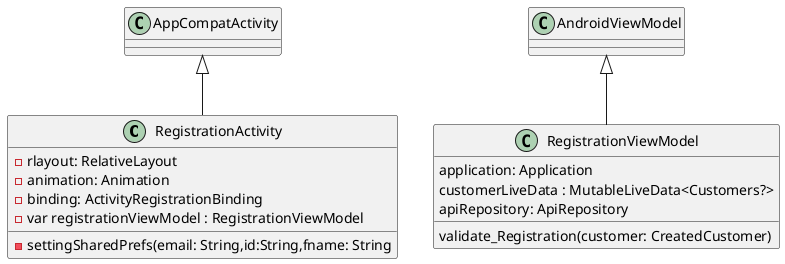 @startuml
class RegistrationActivity extends AppCompatActivity {
    - rlayout: RelativeLayout
    - animation: Animation
   - binding: ActivityRegistrationBinding
    -var registrationViewModel : RegistrationViewModel
   - settingSharedPrefs(email: String,id:String,fname: String
   }
   class RegistrationViewModel extends AndroidViewModel {
   application: Application
    customerLiveData : MutableLiveData<Customers?>
     apiRepository: ApiRepository
     validate_Registration(customer: CreatedCustomer)
}

@enduml